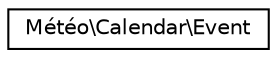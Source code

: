 digraph "Graphe hiérarchique des classes"
{
 // LATEX_PDF_SIZE
  edge [fontname="Helvetica",fontsize="10",labelfontname="Helvetica",labelfontsize="10"];
  node [fontname="Helvetica",fontsize="10",shape=record];
  rankdir="LR";
  Node0 [label="Météo\\Calendar\\Event",height=0.2,width=0.4,color="black", fillcolor="white", style="filled",URL="$class_m_xC3_xA9t_xC3_xA9o_1_1_calendar_1_1_event.html",tooltip=" "];
}
